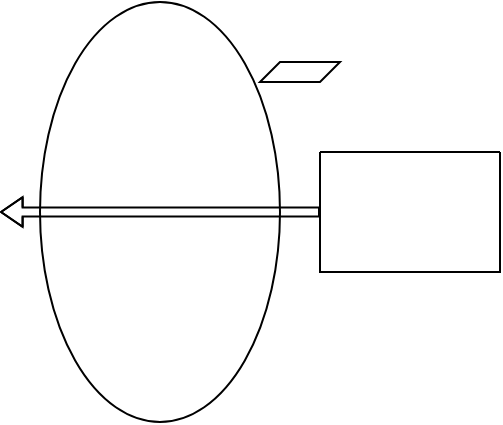<mxfile version="24.0.1" type="github">
  <diagram name="Страница — 1" id="sO5Hfu04q_IPDvUDmRCp">
    <mxGraphModel dx="819" dy="497" grid="1" gridSize="10" guides="1" tooltips="1" connect="1" arrows="1" fold="1" page="1" pageScale="1" pageWidth="827" pageHeight="1169" math="0" shadow="0">
      <root>
        <mxCell id="0" />
        <mxCell id="1" parent="0" />
        <mxCell id="oVD-AEJCte70YSTXyg2e-1" value="" style="ellipse;whiteSpace=wrap;html=1;" vertex="1" parent="1">
          <mxGeometry x="60" y="170" width="120" height="210" as="geometry" />
        </mxCell>
        <mxCell id="oVD-AEJCte70YSTXyg2e-2" value="" style="shape=flexArrow;endArrow=classic;html=1;rounded=0;width=4.516;endSize=3.269;endWidth=9.272;" edge="1" parent="1">
          <mxGeometry width="50" height="50" relative="1" as="geometry">
            <mxPoint x="200" y="275" as="sourcePoint" />
            <mxPoint x="40" y="275" as="targetPoint" />
            <Array as="points">
              <mxPoint x="120" y="275" />
            </Array>
          </mxGeometry>
        </mxCell>
        <mxCell id="oVD-AEJCte70YSTXyg2e-5" value="" style="shape=parallelogram;perimeter=parallelogramPerimeter;whiteSpace=wrap;html=1;fixedSize=1;size=10;" vertex="1" parent="1">
          <mxGeometry x="170" y="200" width="40" height="10" as="geometry" />
        </mxCell>
        <mxCell id="oVD-AEJCte70YSTXyg2e-6" value="" style="swimlane;startSize=0;" vertex="1" parent="1">
          <mxGeometry x="200" y="245" width="90" height="60" as="geometry" />
        </mxCell>
      </root>
    </mxGraphModel>
  </diagram>
</mxfile>
